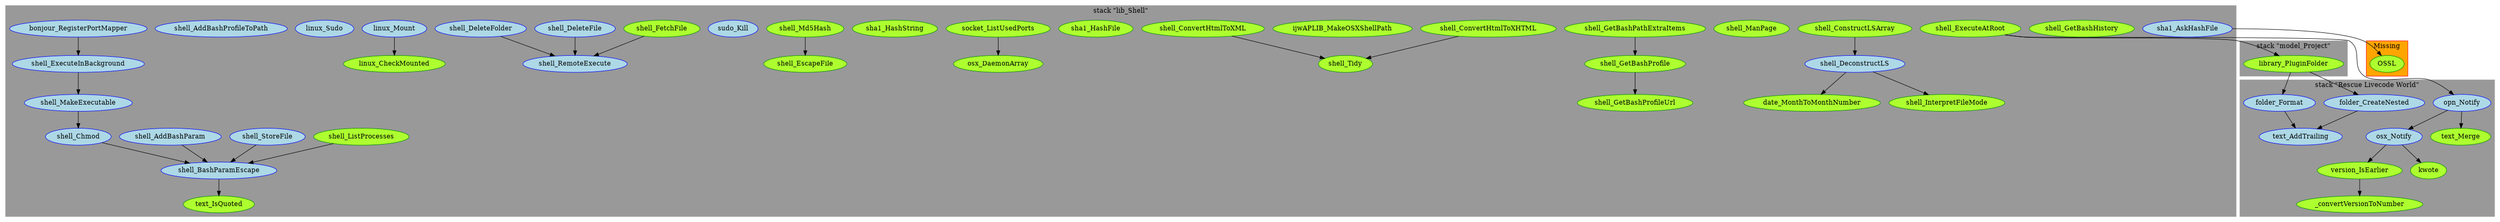 digraph "dot_FromArray" {	graph [		clusterrank="true"		size="31.2500,31.2500"	];		subgraph "f" {		node [fillcolor="GreenYellow", style="filled", color="Green4"];			n33 [label="_convertVersionToNumber" URL="_convertVersionToNumber%2Cf%2Cstack+%22Rescue+Livecode+World%22%2C1"];		n2 [label="date_MonthToMonthNumber" URL="date_MonthToMonthNumber%2Cf%2Cstack+%22lib_Shell%22%2C1"];		n31 [label="shell_ConvertHtmlToXML" URL="shell_ConvertHtmlToXML%2Cf%2Cstack+%22lib_Shell%22%2C1"];		n50 [label="shell_GetBashHistory" URL="shell_GetBashHistory%2Cf%2Cstack+%22lib_Shell%22%2C1"];		n27 [label="shell_ConstructLSArray" URL="shell_ConstructLSArray%2Cf%2Cstack+%22lib_Shell%22%2C1"];		n38 [label="shell_GetBashPathExtraItems" URL="shell_GetBashPathExtraItems%2Cf%2Cstack+%22lib_Shell%22%2C1"];		n5 [label="OSSL" URL="OSSL%2Cf%2CMissing%2C1"];		n21 [label="version_IsEarlier" URL="version_IsEarlier%2Cf%2Cstack+%22Rescue+Livecode+World%22%2C1"];		n36 [label="shell_ManPage" URL="shell_ManPage%2Cf%2Cstack+%22lib_Shell%22%2C1"];		n42 [label="shell_ExecuteAtRoot" URL="shell_ExecuteAtRoot%2Cf%2Cstack+%22lib_Shell%22%2C1"];		n44 [label="shell_ConvertHtmlToXHTML" URL="shell_ConvertHtmlToXHTML%2Cf%2Cstack+%22lib_Shell%22%2C1"];		n14 [label="shell_EscapeFile" URL="shell_EscapeFile%2Cf%2Cstack+%22lib_Shell%22%2C1"];		n10 [label="shell_GetBashProfile" URL="shell_GetBashProfile%2Cf%2Cstack+%22lib_Shell%22%2C1"];		n3 [label="shell_InterpretFileMode" URL="shell_InterpretFileMode%2Cf%2Cstack+%22lib_Shell%22%2C1"];		n29 [label="ijwAPLIB_MakeOSXShellPath" URL="ijwAPLIB_MakeOSXShellPath%2Cf%2Cstack+%22lib_Shell%22%2C1"];		n30 [label="shell_FetchFile" URL="shell_FetchFile%2Cf%2Cstack+%22lib_Shell%22%2C1"];		n32 [label="shell_Tidy" URL="shell_Tidy%2Cf%2Cstack+%22lib_Shell%22%2C1"];		n46 [label="text_Merge" URL="text_Merge%2Cf%2Cstack+%22Rescue+Livecode+World%22%2C1"];		n48 [label="shell_ListProcesses" URL="shell_ListProcesses%2Cf%2Cstack+%22lib_Shell%22%2C1"];		n24 [label="text_IsQuoted" URL="text_IsQuoted%2Cf%2Cstack+%22lib_Shell%22%2C1"];		n22 [label="library_PluginFolder" URL="library_PluginFolder%2Cf%2Cstack+%22model_Project%22%2C1"];		n20 [label="kwote" URL="kwote%2Cf%2Cstack+%22Rescue+Livecode+World%22%2C1"];		n6 [label="sha1_HashFile" URL="sha1_HashFile%2Cf%2Cstack+%22lib_Shell%22%2C1"];		n35 [label="socket_ListUsedPorts" URL="socket_ListUsedPorts%2Cf%2Cstack+%22lib_Shell%22%2C1"];		n37 [label="sha1_HashString" URL="sha1_HashString%2Cf%2Cstack+%22lib_Shell%22%2C1"];		n41 [label="linux_CheckMounted" URL="linux_CheckMounted%2Cf%2Cstack+%22lib_Shell%22%2C1"];		n15 [label="osx_DaemonArray" URL="osx_DaemonArray%2Cf%2Cstack+%22lib_Shell%22%2C1"];		n11 [label="shell_GetBashProfileUrl" URL="shell_GetBashProfileUrl%2Cf%2Cstack+%22lib_Shell%22%2C1"];		n13 [label="shell_Md5Hash" URL="shell_Md5Hash%2Cf%2Cstack+%22lib_Shell%22%2C1"];	}		subgraph "c" {		node [fillcolor="LightBlue", style="filled", color="Blue"];			n28 [label="sudo_Kill" URL="sudo_Kill%2Cc%2Cstack+%22lib_Shell%22%2C1"];		n45 [label="shell_DeleteFile" URL="shell_DeleteFile%2Cc%2Cstack+%22lib_Shell%22%2C1"];		n47 [label="shell_StoreFile" URL="shell_StoreFile%2Cc%2Cstack+%22lib_Shell%22%2C1"];		n49 [label="linux_Mount" URL="linux_Mount%2Cc%2Cstack+%22lib_Shell%22%2C1"];		n25 [label="shell_AddBashParam" URL="shell_AddBashParam%2Cc%2Cstack+%22lib_Shell%22%2C1"];		n23 [label="folder_CreateNested" URL="folder_CreateNested%2Cc%2Cstack+%22Rescue+Livecode+World%22%2C1"];		n18 [label="text_AddTrailing" URL="text_AddTrailing%2Cc%2Cstack+%22Rescue+Livecode+World%22%2C1"];		n9 [label="shell_Chmod" URL="shell_Chmod%2Cc%2Cstack+%22lib_Shell%22%2C1"];		n40 [label="shell_DeleteFolder" URL="shell_DeleteFolder%2Cc%2Cstack+%22lib_Shell%22%2C1"];		n16 [label="bonjour_RegisterPortMapper" URL="bonjour_RegisterPortMapper%2Cc%2Cstack+%22lib_Shell%22%2C1"];		n7 [label="shell_ExecuteInBackground" URL="shell_ExecuteInBackground%2Cc%2Cstack+%22lib_Shell%22%2C1"];		n1 [label="shell_DeconstructLS" URL="shell_DeconstructLS%2Cc%2Cstack+%22lib_Shell%22%2C1"];		n34 [label="linux_Sudo" URL="linux_Sudo%2Cc%2Cstack+%22lib_Shell%22%2C1"];		n12 [label="shell_RemoteExecute" URL="shell_RemoteExecute%2Cc%2Cstack+%22lib_Shell%22%2C1"];		n26 [label="shell_BashParamEscape" URL="shell_BashParamEscape%2Cc%2Cstack+%22lib_Shell%22%2C1"];		n19 [label="osx_Notify" URL="osx_Notify%2Cc%2Cstack+%22Rescue+Livecode+World%22%2C1"];		n8 [label="shell_MakeExecutable" URL="shell_MakeExecutable%2Cc%2Cstack+%22lib_Shell%22%2C1"];		n39 [label="shell_AddBashProfileToPath" URL="shell_AddBashProfileToPath%2Cc%2Cstack+%22lib_Shell%22%2C1"];		n4 [label="sha1_AskHashFile" URL="sha1_AskHashFile%2Cc%2Cstack+%22lib_Shell%22%2C1"];		n43 [label="opn_Notify" URL="opn_Notify%2Cc%2Cstack+%22Rescue+Livecode+World%22%2C1"];		n17 [label="folder_Format" URL="folder_Format%2Cc%2Cstack+%22Rescue+Livecode+World%22%2C1"];	}		subgraph cluster1 {			label="Missing";			style=filled;			color=red;			fillcolor=orange;					n5	}	subgraph cluster2 {			label="stack \"lib_Shell\"";			style=filled;			color=grey60;			fillcolor=grey60;					n2; n28; n31; n45; n47; n49; n50; n27; n25; n9; n38; n36; n40; n42; n44; n14; n16; n10; n7; n1; n3; n29; n30; n32; n34; n12; n48; n26; n24; n8; n39; n4; n6; n35; n37; n41; n15; n11; n13	}	subgraph cluster3 {			label="stack \"model_Project\"";			style=filled;			color=grey60;			fillcolor=grey60;					n22	}	subgraph cluster4 {			label="stack \"Rescue Livecode World\"";			style=filled;			color=grey60;			fillcolor=grey60;					n33; n23; n18; n21; n46; n20; n19; n43; n17	}		n31 -> n32;	n45 -> n12;	n47 -> n26;	n49 -> n41;	n27 -> n1;	n25 -> n26;	n23 -> n18;	n9 -> n26;	n38 -> n10;	n21 -> n33;	n40 -> n12;	n42 -> n22;	n42 -> n43;	n44 -> n32;	n16 -> n7;	n10 -> n11;	n7 -> n8;	n1 -> n2;	n1 -> n3;	n30 -> n12;	n48 -> n26;	n26 -> n24;	n22 -> n23;	n22 -> n17;	n19 -> n20;	n19 -> n21;	n8 -> n9;	n4 -> n5;	n35 -> n15;	n43 -> n19;	n43 -> n46;	n17 -> n18;	n13 -> n14;}